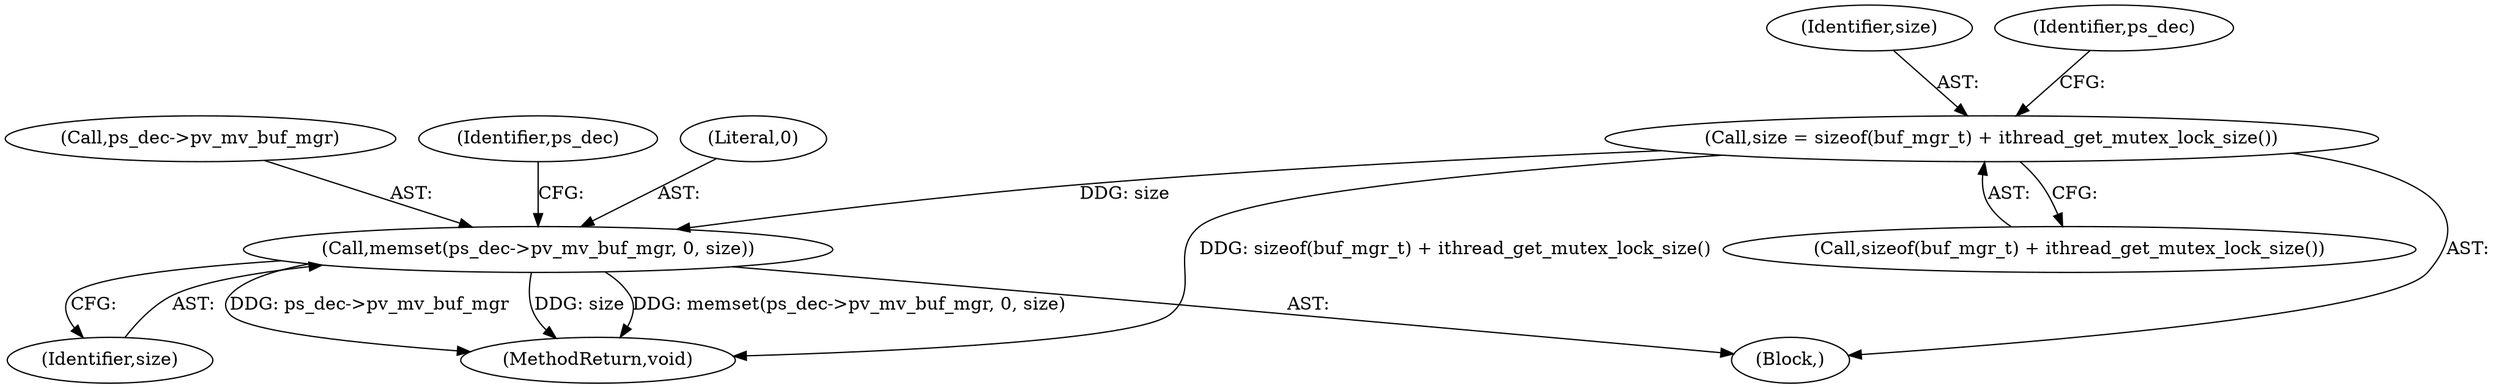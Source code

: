 digraph "0_Android_ecf6c7ce6d5a22d52160698aab44fc234c63291a@API" {
"1000259" [label="(Call,memset(ps_dec->pv_mv_buf_mgr, 0, size))"];
"1000253" [label="(Call,size = sizeof(buf_mgr_t) + ithread_get_mutex_lock_size())"];
"1000255" [label="(Call,sizeof(buf_mgr_t) + ithread_get_mutex_lock_size())"];
"1000259" [label="(Call,memset(ps_dec->pv_mv_buf_mgr, 0, size))"];
"1000264" [label="(Identifier,size)"];
"1000253" [label="(Call,size = sizeof(buf_mgr_t) + ithread_get_mutex_lock_size())"];
"1000254" [label="(Identifier,size)"];
"1000121" [label="(Block,)"];
"1000261" [label="(Identifier,ps_dec)"];
"1000956" [label="(MethodReturn,void)"];
"1000260" [label="(Call,ps_dec->pv_mv_buf_mgr)"];
"1000266" [label="(Identifier,ps_dec)"];
"1000263" [label="(Literal,0)"];
"1000259" -> "1000121"  [label="AST: "];
"1000259" -> "1000264"  [label="CFG: "];
"1000260" -> "1000259"  [label="AST: "];
"1000263" -> "1000259"  [label="AST: "];
"1000264" -> "1000259"  [label="AST: "];
"1000266" -> "1000259"  [label="CFG: "];
"1000259" -> "1000956"  [label="DDG: memset(ps_dec->pv_mv_buf_mgr, 0, size)"];
"1000259" -> "1000956"  [label="DDG: ps_dec->pv_mv_buf_mgr"];
"1000259" -> "1000956"  [label="DDG: size"];
"1000253" -> "1000259"  [label="DDG: size"];
"1000253" -> "1000121"  [label="AST: "];
"1000253" -> "1000255"  [label="CFG: "];
"1000254" -> "1000253"  [label="AST: "];
"1000255" -> "1000253"  [label="AST: "];
"1000261" -> "1000253"  [label="CFG: "];
"1000253" -> "1000956"  [label="DDG: sizeof(buf_mgr_t) + ithread_get_mutex_lock_size()"];
}
